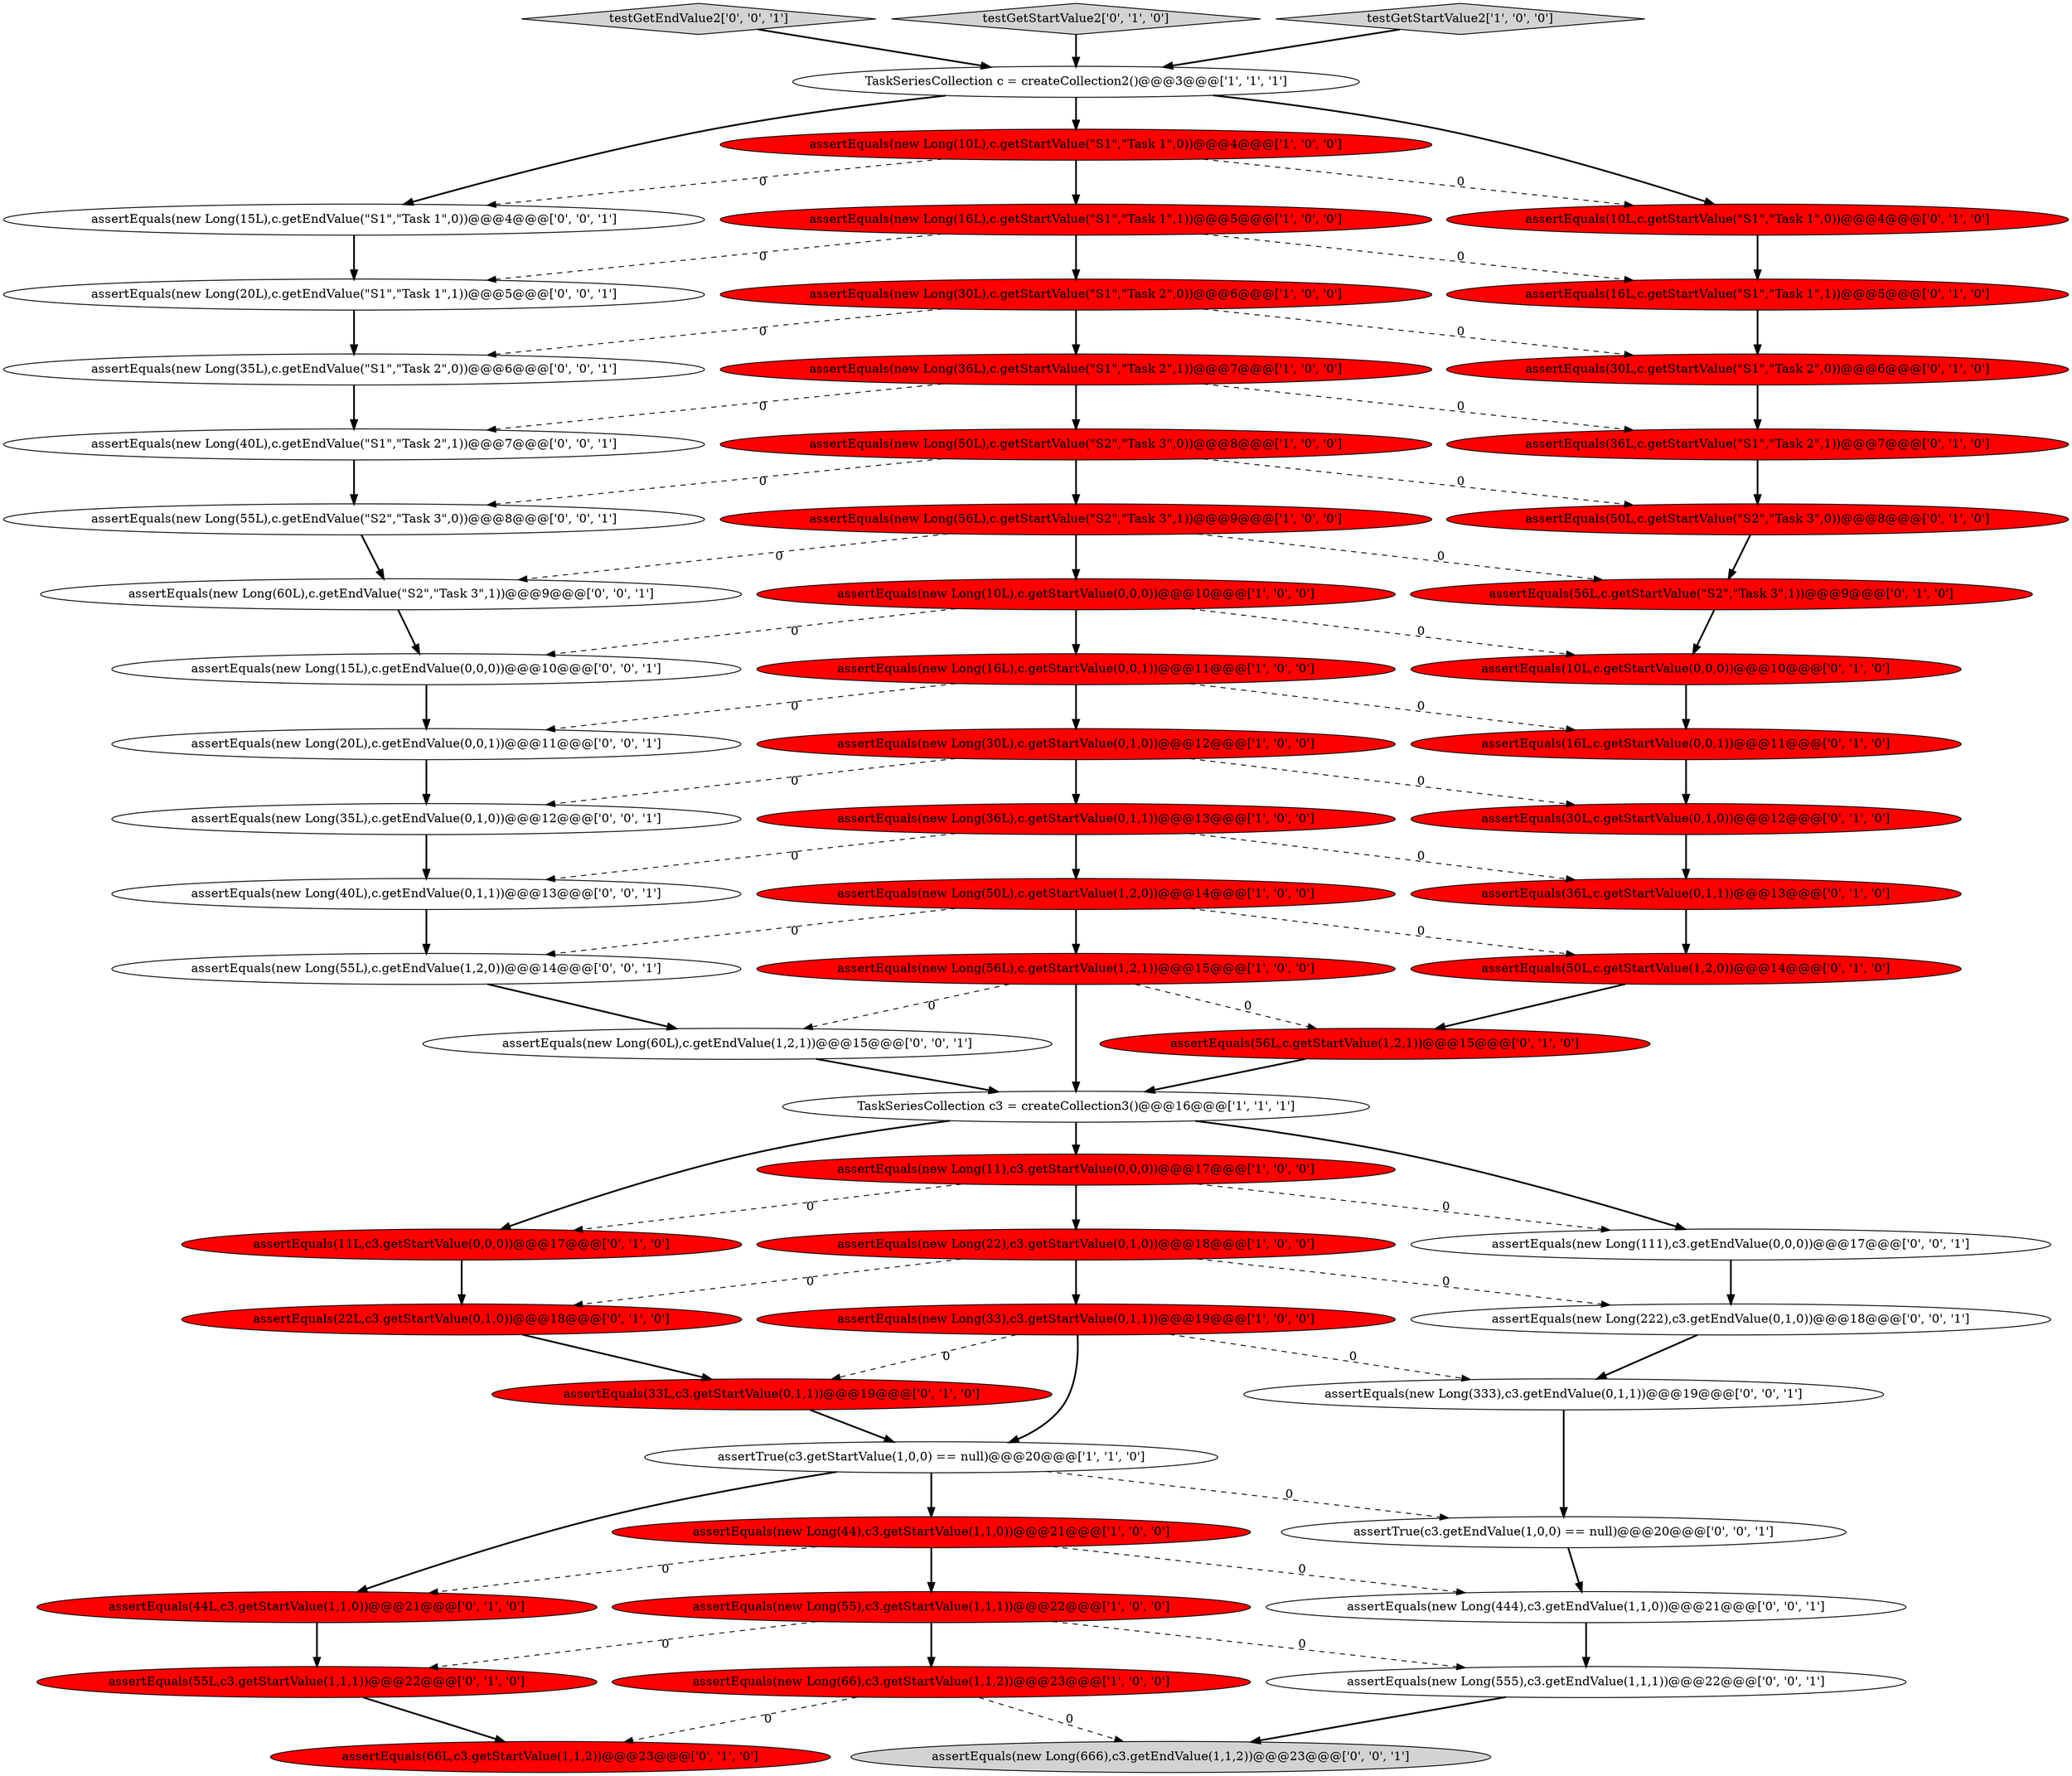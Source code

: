 digraph {
53 [style = filled, label = "assertEquals(new Long(35L),c.getEndValue(0,1,0))@@@12@@@['0', '0', '1']", fillcolor = white, shape = ellipse image = "AAA0AAABBB3BBB"];
22 [style = filled, label = "assertEquals(50L,c.getStartValue(\"S2\",\"Task 3\",0))@@@8@@@['0', '1', '0']", fillcolor = red, shape = ellipse image = "AAA1AAABBB2BBB"];
56 [style = filled, label = "assertTrue(c3.getEndValue(1,0,0) == null)@@@20@@@['0', '0', '1']", fillcolor = white, shape = ellipse image = "AAA0AAABBB3BBB"];
25 [style = filled, label = "assertEquals(50L,c.getStartValue(1,2,0))@@@14@@@['0', '1', '0']", fillcolor = red, shape = ellipse image = "AAA1AAABBB2BBB"];
32 [style = filled, label = "assertEquals(36L,c.getStartValue(0,1,1))@@@13@@@['0', '1', '0']", fillcolor = red, shape = ellipse image = "AAA1AAABBB2BBB"];
57 [style = filled, label = "assertEquals(new Long(555),c3.getEndValue(1,1,1))@@@22@@@['0', '0', '1']", fillcolor = white, shape = ellipse image = "AAA0AAABBB3BBB"];
60 [style = filled, label = "assertEquals(new Long(444),c3.getEndValue(1,1,0))@@@21@@@['0', '0', '1']", fillcolor = white, shape = ellipse image = "AAA0AAABBB3BBB"];
49 [style = filled, label = "assertEquals(new Long(35L),c.getEndValue(\"S1\",\"Task 2\",0))@@@6@@@['0', '0', '1']", fillcolor = white, shape = ellipse image = "AAA0AAABBB3BBB"];
13 [style = filled, label = "assertEquals(new Long(56L),c.getStartValue(\"S2\",\"Task 3\",1))@@@9@@@['1', '0', '0']", fillcolor = red, shape = ellipse image = "AAA1AAABBB1BBB"];
43 [style = filled, label = "assertEquals(new Long(40L),c.getEndValue(0,1,1))@@@13@@@['0', '0', '1']", fillcolor = white, shape = ellipse image = "AAA0AAABBB3BBB"];
2 [style = filled, label = "assertEquals(new Long(50L),c.getStartValue(\"S2\",\"Task 3\",0))@@@8@@@['1', '0', '0']", fillcolor = red, shape = ellipse image = "AAA1AAABBB1BBB"];
5 [style = filled, label = "assertEquals(new Long(33),c3.getStartValue(0,1,1))@@@19@@@['1', '0', '0']", fillcolor = red, shape = ellipse image = "AAA1AAABBB1BBB"];
8 [style = filled, label = "TaskSeriesCollection c = createCollection2()@@@3@@@['1', '1', '1']", fillcolor = white, shape = ellipse image = "AAA0AAABBB1BBB"];
26 [style = filled, label = "assertEquals(36L,c.getStartValue(\"S1\",\"Task 2\",1))@@@7@@@['0', '1', '0']", fillcolor = red, shape = ellipse image = "AAA1AAABBB2BBB"];
51 [style = filled, label = "assertEquals(new Long(60L),c.getEndValue(\"S2\",\"Task 3\",1))@@@9@@@['0', '0', '1']", fillcolor = white, shape = ellipse image = "AAA0AAABBB3BBB"];
7 [style = filled, label = "TaskSeriesCollection c3 = createCollection3()@@@16@@@['1', '1', '1']", fillcolor = white, shape = ellipse image = "AAA0AAABBB1BBB"];
40 [style = filled, label = "assertEquals(66L,c3.getStartValue(1,1,2))@@@23@@@['0', '1', '0']", fillcolor = red, shape = ellipse image = "AAA1AAABBB2BBB"];
37 [style = filled, label = "assertEquals(30L,c.getStartValue(0,1,0))@@@12@@@['0', '1', '0']", fillcolor = red, shape = ellipse image = "AAA1AAABBB2BBB"];
38 [style = filled, label = "assertEquals(16L,c.getStartValue(\"S1\",\"Task 1\",1))@@@5@@@['0', '1', '0']", fillcolor = red, shape = ellipse image = "AAA1AAABBB2BBB"];
42 [style = filled, label = "assertEquals(new Long(333),c3.getEndValue(0,1,1))@@@19@@@['0', '0', '1']", fillcolor = white, shape = ellipse image = "AAA0AAABBB3BBB"];
54 [style = filled, label = "testGetEndValue2['0', '0', '1']", fillcolor = lightgray, shape = diamond image = "AAA0AAABBB3BBB"];
46 [style = filled, label = "assertEquals(new Long(15L),c.getEndValue(\"S1\",\"Task 1\",0))@@@4@@@['0', '0', '1']", fillcolor = white, shape = ellipse image = "AAA0AAABBB3BBB"];
11 [style = filled, label = "assertEquals(new Long(50L),c.getStartValue(1,2,0))@@@14@@@['1', '0', '0']", fillcolor = red, shape = ellipse image = "AAA1AAABBB1BBB"];
21 [style = filled, label = "assertEquals(new Long(66),c3.getStartValue(1,1,2))@@@23@@@['1', '0', '0']", fillcolor = red, shape = ellipse image = "AAA1AAABBB1BBB"];
52 [style = filled, label = "assertEquals(new Long(15L),c.getEndValue(0,0,0))@@@10@@@['0', '0', '1']", fillcolor = white, shape = ellipse image = "AAA0AAABBB3BBB"];
3 [style = filled, label = "assertEquals(new Long(10L),c.getStartValue(0,0,0))@@@10@@@['1', '0', '0']", fillcolor = red, shape = ellipse image = "AAA1AAABBB1BBB"];
34 [style = filled, label = "assertEquals(56L,c.getStartValue(\"S2\",\"Task 3\",1))@@@9@@@['0', '1', '0']", fillcolor = red, shape = ellipse image = "AAA1AAABBB2BBB"];
12 [style = filled, label = "assertEquals(new Long(55),c3.getStartValue(1,1,1))@@@22@@@['1', '0', '0']", fillcolor = red, shape = ellipse image = "AAA1AAABBB1BBB"];
39 [style = filled, label = "assertEquals(10L,c.getStartValue(\"S1\",\"Task 1\",0))@@@4@@@['0', '1', '0']", fillcolor = red, shape = ellipse image = "AAA1AAABBB2BBB"];
0 [style = filled, label = "assertEquals(new Long(10L),c.getStartValue(\"S1\",\"Task 1\",0))@@@4@@@['1', '0', '0']", fillcolor = red, shape = ellipse image = "AAA1AAABBB1BBB"];
31 [style = filled, label = "assertEquals(16L,c.getStartValue(0,0,1))@@@11@@@['0', '1', '0']", fillcolor = red, shape = ellipse image = "AAA1AAABBB2BBB"];
27 [style = filled, label = "assertEquals(33L,c3.getStartValue(0,1,1))@@@19@@@['0', '1', '0']", fillcolor = red, shape = ellipse image = "AAA1AAABBB2BBB"];
6 [style = filled, label = "assertEquals(new Long(36L),c.getStartValue(\"S1\",\"Task 2\",1))@@@7@@@['1', '0', '0']", fillcolor = red, shape = ellipse image = "AAA1AAABBB1BBB"];
4 [style = filled, label = "assertEquals(new Long(44),c3.getStartValue(1,1,0))@@@21@@@['1', '0', '0']", fillcolor = red, shape = ellipse image = "AAA1AAABBB1BBB"];
55 [style = filled, label = "assertEquals(new Long(55L),c.getEndValue(\"S2\",\"Task 3\",0))@@@8@@@['0', '0', '1']", fillcolor = white, shape = ellipse image = "AAA0AAABBB3BBB"];
44 [style = filled, label = "assertEquals(new Long(20L),c.getEndValue(0,0,1))@@@11@@@['0', '0', '1']", fillcolor = white, shape = ellipse image = "AAA0AAABBB3BBB"];
59 [style = filled, label = "assertEquals(new Long(60L),c.getEndValue(1,2,1))@@@15@@@['0', '0', '1']", fillcolor = white, shape = ellipse image = "AAA0AAABBB3BBB"];
28 [style = filled, label = "testGetStartValue2['0', '1', '0']", fillcolor = lightgray, shape = diamond image = "AAA0AAABBB2BBB"];
50 [style = filled, label = "assertEquals(new Long(20L),c.getEndValue(\"S1\",\"Task 1\",1))@@@5@@@['0', '0', '1']", fillcolor = white, shape = ellipse image = "AAA0AAABBB3BBB"];
10 [style = filled, label = "assertEquals(new Long(16L),c.getStartValue(\"S1\",\"Task 1\",1))@@@5@@@['1', '0', '0']", fillcolor = red, shape = ellipse image = "AAA1AAABBB1BBB"];
48 [style = filled, label = "assertEquals(new Long(666),c3.getEndValue(1,1,2))@@@23@@@['0', '0', '1']", fillcolor = lightgray, shape = ellipse image = "AAA0AAABBB3BBB"];
58 [style = filled, label = "assertEquals(new Long(55L),c.getEndValue(1,2,0))@@@14@@@['0', '0', '1']", fillcolor = white, shape = ellipse image = "AAA0AAABBB3BBB"];
9 [style = filled, label = "assertEquals(new Long(11),c3.getStartValue(0,0,0))@@@17@@@['1', '0', '0']", fillcolor = red, shape = ellipse image = "AAA1AAABBB1BBB"];
29 [style = filled, label = "assertEquals(30L,c.getStartValue(\"S1\",\"Task 2\",0))@@@6@@@['0', '1', '0']", fillcolor = red, shape = ellipse image = "AAA1AAABBB2BBB"];
45 [style = filled, label = "assertEquals(new Long(111),c3.getEndValue(0,0,0))@@@17@@@['0', '0', '1']", fillcolor = white, shape = ellipse image = "AAA0AAABBB3BBB"];
41 [style = filled, label = "assertEquals(new Long(222),c3.getEndValue(0,1,0))@@@18@@@['0', '0', '1']", fillcolor = white, shape = ellipse image = "AAA0AAABBB3BBB"];
30 [style = filled, label = "assertEquals(22L,c3.getStartValue(0,1,0))@@@18@@@['0', '1', '0']", fillcolor = red, shape = ellipse image = "AAA1AAABBB2BBB"];
47 [style = filled, label = "assertEquals(new Long(40L),c.getEndValue(\"S1\",\"Task 2\",1))@@@7@@@['0', '0', '1']", fillcolor = white, shape = ellipse image = "AAA0AAABBB3BBB"];
18 [style = filled, label = "assertTrue(c3.getStartValue(1,0,0) == null)@@@20@@@['1', '1', '0']", fillcolor = white, shape = ellipse image = "AAA0AAABBB1BBB"];
1 [style = filled, label = "testGetStartValue2['1', '0', '0']", fillcolor = lightgray, shape = diamond image = "AAA0AAABBB1BBB"];
35 [style = filled, label = "assertEquals(10L,c.getStartValue(0,0,0))@@@10@@@['0', '1', '0']", fillcolor = red, shape = ellipse image = "AAA1AAABBB2BBB"];
23 [style = filled, label = "assertEquals(44L,c3.getStartValue(1,1,0))@@@21@@@['0', '1', '0']", fillcolor = red, shape = ellipse image = "AAA1AAABBB2BBB"];
16 [style = filled, label = "assertEquals(new Long(56L),c.getStartValue(1,2,1))@@@15@@@['1', '0', '0']", fillcolor = red, shape = ellipse image = "AAA1AAABBB1BBB"];
14 [style = filled, label = "assertEquals(new Long(22),c3.getStartValue(0,1,0))@@@18@@@['1', '0', '0']", fillcolor = red, shape = ellipse image = "AAA1AAABBB1BBB"];
15 [style = filled, label = "assertEquals(new Long(36L),c.getStartValue(0,1,1))@@@13@@@['1', '0', '0']", fillcolor = red, shape = ellipse image = "AAA1AAABBB1BBB"];
20 [style = filled, label = "assertEquals(new Long(30L),c.getStartValue(\"S1\",\"Task 2\",0))@@@6@@@['1', '0', '0']", fillcolor = red, shape = ellipse image = "AAA1AAABBB1BBB"];
24 [style = filled, label = "assertEquals(55L,c3.getStartValue(1,1,1))@@@22@@@['0', '1', '0']", fillcolor = red, shape = ellipse image = "AAA1AAABBB2BBB"];
19 [style = filled, label = "assertEquals(new Long(16L),c.getStartValue(0,0,1))@@@11@@@['1', '0', '0']", fillcolor = red, shape = ellipse image = "AAA1AAABBB1BBB"];
33 [style = filled, label = "assertEquals(11L,c3.getStartValue(0,0,0))@@@17@@@['0', '1', '0']", fillcolor = red, shape = ellipse image = "AAA1AAABBB2BBB"];
36 [style = filled, label = "assertEquals(56L,c.getStartValue(1,2,1))@@@15@@@['0', '1', '0']", fillcolor = red, shape = ellipse image = "AAA1AAABBB2BBB"];
17 [style = filled, label = "assertEquals(new Long(30L),c.getStartValue(0,1,0))@@@12@@@['1', '0', '0']", fillcolor = red, shape = ellipse image = "AAA1AAABBB1BBB"];
31->37 [style = bold, label=""];
52->44 [style = bold, label=""];
10->50 [style = dashed, label="0"];
10->38 [style = dashed, label="0"];
16->7 [style = bold, label=""];
55->51 [style = bold, label=""];
44->53 [style = bold, label=""];
26->22 [style = bold, label=""];
8->0 [style = bold, label=""];
7->9 [style = bold, label=""];
15->11 [style = bold, label=""];
17->53 [style = dashed, label="0"];
3->19 [style = bold, label=""];
6->26 [style = dashed, label="0"];
12->24 [style = dashed, label="0"];
13->51 [style = dashed, label="0"];
32->25 [style = bold, label=""];
9->14 [style = bold, label=""];
39->38 [style = bold, label=""];
37->32 [style = bold, label=""];
21->48 [style = dashed, label="0"];
58->59 [style = bold, label=""];
46->50 [style = bold, label=""];
8->39 [style = bold, label=""];
2->22 [style = dashed, label="0"];
4->23 [style = dashed, label="0"];
43->58 [style = bold, label=""];
6->47 [style = dashed, label="0"];
45->41 [style = bold, label=""];
11->16 [style = bold, label=""];
35->31 [style = bold, label=""];
12->21 [style = bold, label=""];
25->36 [style = bold, label=""];
30->27 [style = bold, label=""];
24->40 [style = bold, label=""];
9->45 [style = dashed, label="0"];
50->49 [style = bold, label=""];
20->29 [style = dashed, label="0"];
29->26 [style = bold, label=""];
6->2 [style = bold, label=""];
7->33 [style = bold, label=""];
60->57 [style = bold, label=""];
5->27 [style = dashed, label="0"];
20->49 [style = dashed, label="0"];
18->4 [style = bold, label=""];
11->58 [style = dashed, label="0"];
42->56 [style = bold, label=""];
17->15 [style = bold, label=""];
33->30 [style = bold, label=""];
34->35 [style = bold, label=""];
53->43 [style = bold, label=""];
27->18 [style = bold, label=""];
1->8 [style = bold, label=""];
59->7 [style = bold, label=""];
3->35 [style = dashed, label="0"];
18->23 [style = bold, label=""];
56->60 [style = bold, label=""];
5->42 [style = dashed, label="0"];
15->43 [style = dashed, label="0"];
15->32 [style = dashed, label="0"];
16->59 [style = dashed, label="0"];
5->18 [style = bold, label=""];
19->17 [style = bold, label=""];
51->52 [style = bold, label=""];
2->55 [style = dashed, label="0"];
54->8 [style = bold, label=""];
28->8 [style = bold, label=""];
11->25 [style = dashed, label="0"];
16->36 [style = dashed, label="0"];
4->12 [style = bold, label=""];
0->46 [style = dashed, label="0"];
13->34 [style = dashed, label="0"];
14->41 [style = dashed, label="0"];
14->5 [style = bold, label=""];
19->31 [style = dashed, label="0"];
3->52 [style = dashed, label="0"];
10->20 [style = bold, label=""];
18->56 [style = dashed, label="0"];
38->29 [style = bold, label=""];
12->57 [style = dashed, label="0"];
20->6 [style = bold, label=""];
0->39 [style = dashed, label="0"];
9->33 [style = dashed, label="0"];
2->13 [style = bold, label=""];
49->47 [style = bold, label=""];
7->45 [style = bold, label=""];
57->48 [style = bold, label=""];
19->44 [style = dashed, label="0"];
8->46 [style = bold, label=""];
0->10 [style = bold, label=""];
23->24 [style = bold, label=""];
47->55 [style = bold, label=""];
13->3 [style = bold, label=""];
4->60 [style = dashed, label="0"];
36->7 [style = bold, label=""];
22->34 [style = bold, label=""];
14->30 [style = dashed, label="0"];
21->40 [style = dashed, label="0"];
17->37 [style = dashed, label="0"];
41->42 [style = bold, label=""];
}
